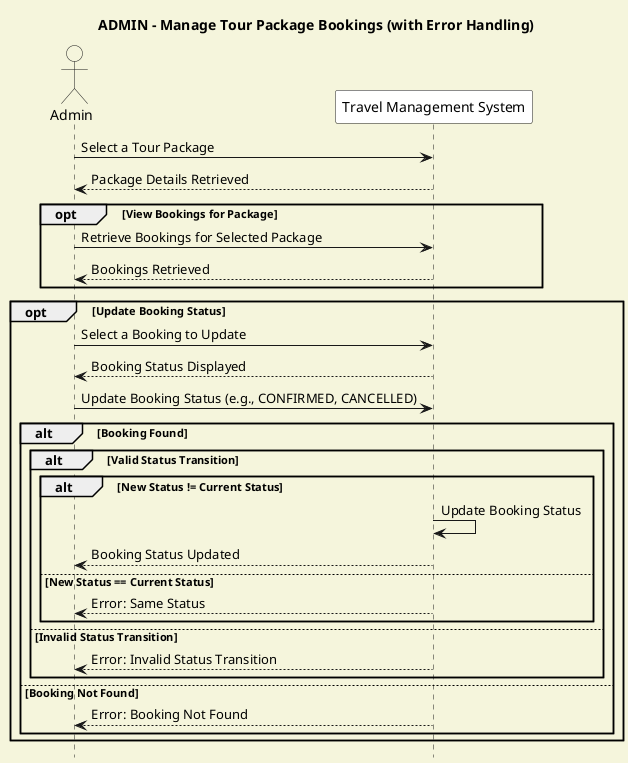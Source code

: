 @startuml
title ADMIN - Manage Tour Package Bookings (with Error Handling)

skinparam backgroundColor #F5F5DC
hide footbox

actor Admin #F5F5DC
participant "Travel Management System" as TMS #FFFFFF

Admin -> TMS : Select a Tour Package
TMS --> Admin : Package Details Retrieved

opt View Bookings for Package
    Admin -> TMS : Retrieve Bookings for Selected Package
    TMS --> Admin : Bookings Retrieved
end

opt Update Booking Status
    Admin -> TMS : Select a Booking to Update
    TMS --> Admin : Booking Status Displayed
    Admin -> TMS : Update Booking Status (e.g., CONFIRMED, CANCELLED)

    alt Booking Found
        alt Valid Status Transition
            alt New Status != Current Status
                TMS -> TMS : Update Booking Status
                TMS --> Admin : Booking Status Updated
            else New Status == Current Status
                TMS --> Admin : Error: Same Status
            end
        else Invalid Status Transition
            TMS --> Admin : Error: Invalid Status Transition
        end
    else Booking Not Found
        TMS --> Admin : Error: Booking Not Found
    end
end

@enduml